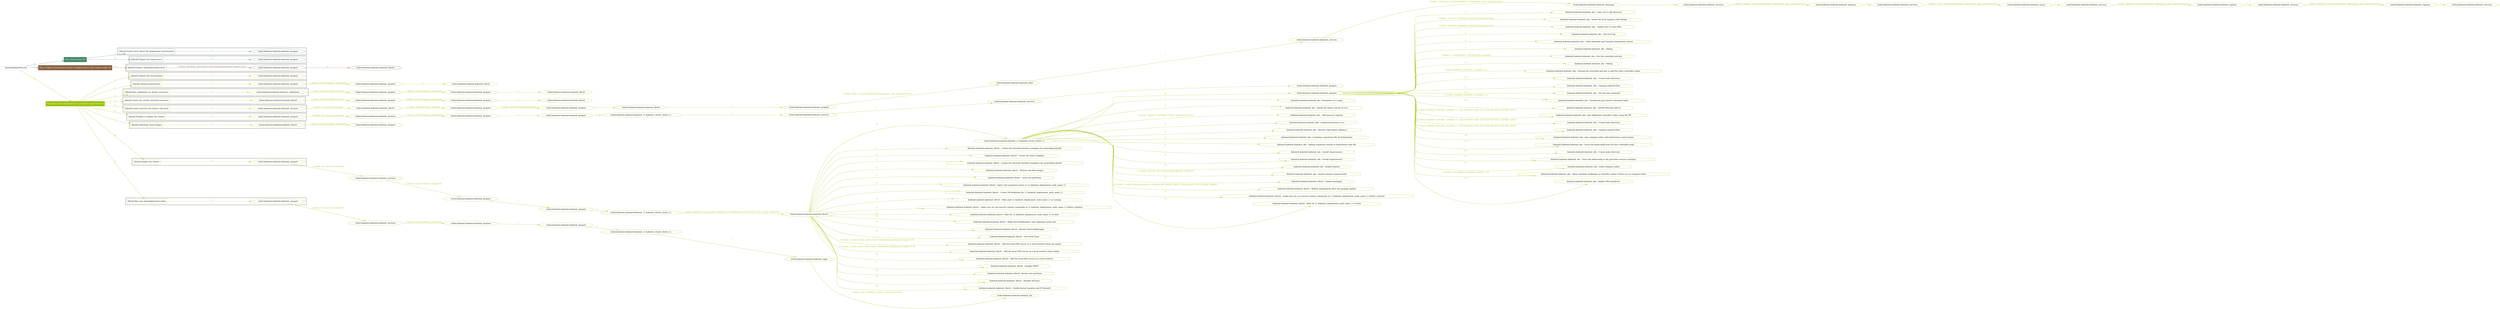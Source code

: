 digraph {
	graph [concentrate=true ordering=in rankdir=LR ratio=fill]
	edge [esep=5 sep=10]
	"kubeinit/playbook.yml" [id=root_node style=dotted]
	play_25d4cff8 [label="Play: Initial setup (1)" color="#438969" fontcolor="#ffffff" id=play_25d4cff8 shape=box style=filled tooltip=localhost]
	"kubeinit/playbook.yml" -> play_25d4cff8 [label="1 " color="#438969" fontcolor="#438969" id=edge_eccc88ea labeltooltip="1 " tooltip="1 "]
	subgraph "kubeinit.kubeinit.kubeinit_prepare" {
		role_566cef62 [label="[role] kubeinit.kubeinit.kubeinit_prepare" color="#438969" id=role_566cef62 tooltip="kubeinit.kubeinit.kubeinit_prepare"]
	}
	subgraph "kubeinit.kubeinit.kubeinit_prepare" {
		role_24c5289b [label="[role] kubeinit.kubeinit.kubeinit_prepare" color="#438969" id=role_24c5289b tooltip="kubeinit.kubeinit.kubeinit_prepare"]
	}
	subgraph "Play: Initial setup (1)" {
		play_25d4cff8 -> block_ff0332da [label=1 color="#438969" fontcolor="#438969" id=edge_4b5d6880 labeltooltip=1 tooltip=1]
		subgraph cluster_block_ff0332da {
			block_ff0332da [label="[block] Gather facts about the deployment environment" color="#438969" id=block_ff0332da labeltooltip="Gather facts about the deployment environment" shape=box tooltip="Gather facts about the deployment environment"]
			block_ff0332da -> role_566cef62 [label="1 " color="#438969" fontcolor="#438969" id=edge_ce336c40 labeltooltip="1 " tooltip="1 "]
		}
		play_25d4cff8 -> block_4d7ff78f [label=2 color="#438969" fontcolor="#438969" id=edge_49ebee37 labeltooltip=2 tooltip=2]
		subgraph cluster_block_4d7ff78f {
			block_4d7ff78f [label="[block] Prepare the hypervisors" color="#438969" id=block_4d7ff78f labeltooltip="Prepare the hypervisors" shape=box tooltip="Prepare the hypervisors"]
			block_4d7ff78f -> role_24c5289b [label="1 " color="#438969" fontcolor="#438969" id=edge_427560d4 labeltooltip="1 " tooltip="1 "]
		}
	}
	play_beb85aff [label="Play: Prepare all hypervisor hosts to deploy service and cluster nodes (0)" color="#8a6242" fontcolor="#ffffff" id=play_beb85aff shape=box style=filled tooltip="Play: Prepare all hypervisor hosts to deploy service and cluster nodes (0)"]
	"kubeinit/playbook.yml" -> play_beb85aff [label="2 " color="#8a6242" fontcolor="#8a6242" id=edge_90f81bfd labeltooltip="2 " tooltip="2 "]
	subgraph "kubeinit.kubeinit.kubeinit_libvirt" {
		role_4b53aa8c [label="[role] kubeinit.kubeinit.kubeinit_libvirt" color="#8a6242" id=role_4b53aa8c tooltip="kubeinit.kubeinit.kubeinit_libvirt"]
	}
	subgraph "kubeinit.kubeinit.kubeinit_prepare" {
		role_bb2b635c [label="[role] kubeinit.kubeinit.kubeinit_prepare" color="#8a6242" id=role_bb2b635c tooltip="kubeinit.kubeinit.kubeinit_prepare"]
		role_bb2b635c -> role_4b53aa8c [label="1 " color="#8a6242" fontcolor="#8a6242" id=edge_eee0c56d labeltooltip="1 " tooltip="1 "]
	}
	subgraph "Play: Prepare all hypervisor hosts to deploy service and cluster nodes (0)" {
		play_beb85aff -> block_033d7993 [label=1 color="#8a6242" fontcolor="#8a6242" id=edge_619ba9d8 labeltooltip=1 tooltip=1]
		subgraph cluster_block_033d7993 {
			block_033d7993 [label="[block] Prepare individual hypervisors" color="#8a6242" id=block_033d7993 labeltooltip="Prepare individual hypervisors" shape=box tooltip="Prepare individual hypervisors"]
			block_033d7993 -> role_bb2b635c [label="1 [when: inventory_hostname in hostvars['kubeinit-facts'].hypervisors]" color="#8a6242" fontcolor="#8a6242" id=edge_bcebb03f labeltooltip="1 [when: inventory_hostname in hostvars['kubeinit-facts'].hypervisors]" tooltip="1 [when: inventory_hostname in hostvars['kubeinit-facts'].hypervisors]"]
		}
	}
	play_c4cc7c0d [label="Play: Run cluster deployment on prepared hypervisors (1)" color="#9ac408" fontcolor="#ffffff" id=play_c4cc7c0d shape=box style=filled tooltip=localhost]
	"kubeinit/playbook.yml" -> play_c4cc7c0d [label="3 " color="#9ac408" fontcolor="#9ac408" id=edge_34ad4c74 labeltooltip="3 " tooltip="3 "]
	subgraph "kubeinit.kubeinit.kubeinit_prepare" {
		role_5d4e4448 [label="[role] kubeinit.kubeinit.kubeinit_prepare" color="#9ac408" id=role_5d4e4448 tooltip="kubeinit.kubeinit.kubeinit_prepare"]
	}
	subgraph "kubeinit.kubeinit.kubeinit_libvirt" {
		role_a4cd0852 [label="[role] kubeinit.kubeinit.kubeinit_libvirt" color="#9ac408" id=role_a4cd0852 tooltip="kubeinit.kubeinit.kubeinit_libvirt"]
	}
	subgraph "kubeinit.kubeinit.kubeinit_prepare" {
		role_d9de6609 [label="[role] kubeinit.kubeinit.kubeinit_prepare" color="#9ac408" id=role_d9de6609 tooltip="kubeinit.kubeinit.kubeinit_prepare"]
		role_d9de6609 -> role_a4cd0852 [label="1 " color="#9ac408" fontcolor="#9ac408" id=edge_5920735e labeltooltip="1 " tooltip="1 "]
	}
	subgraph "kubeinit.kubeinit.kubeinit_prepare" {
		role_522de191 [label="[role] kubeinit.kubeinit.kubeinit_prepare" color="#9ac408" id=role_522de191 tooltip="kubeinit.kubeinit.kubeinit_prepare"]
		role_522de191 -> role_d9de6609 [label="1 [when: not environment_prepared]" color="#9ac408" fontcolor="#9ac408" id=edge_f4ceada0 labeltooltip="1 [when: not environment_prepared]" tooltip="1 [when: not environment_prepared]"]
	}
	subgraph "kubeinit.kubeinit.kubeinit_libvirt" {
		role_58d4e484 [label="[role] kubeinit.kubeinit.kubeinit_libvirt" color="#9ac408" id=role_58d4e484 tooltip="kubeinit.kubeinit.kubeinit_libvirt"]
	}
	subgraph "kubeinit.kubeinit.kubeinit_prepare" {
		role_cf77d1a8 [label="[role] kubeinit.kubeinit.kubeinit_prepare" color="#9ac408" id=role_cf77d1a8 tooltip="kubeinit.kubeinit.kubeinit_prepare"]
		role_cf77d1a8 -> role_58d4e484 [label="1 " color="#9ac408" fontcolor="#9ac408" id=edge_91298e05 labeltooltip="1 " tooltip="1 "]
	}
	subgraph "kubeinit.kubeinit.kubeinit_prepare" {
		role_9befba9e [label="[role] kubeinit.kubeinit.kubeinit_prepare" color="#9ac408" id=role_9befba9e tooltip="kubeinit.kubeinit.kubeinit_prepare"]
		role_9befba9e -> role_cf77d1a8 [label="1 [when: not environment_prepared]" color="#9ac408" fontcolor="#9ac408" id=edge_28364aeb labeltooltip="1 [when: not environment_prepared]" tooltip="1 [when: not environment_prepared]"]
	}
	subgraph "kubeinit.kubeinit.kubeinit_validations" {
		role_46dd542e [label="[role] kubeinit.kubeinit.kubeinit_validations" color="#9ac408" id=role_46dd542e tooltip="kubeinit.kubeinit.kubeinit_validations"]
		role_46dd542e -> role_9befba9e [label="1 [when: not hypervisors_cleaned]" color="#9ac408" fontcolor="#9ac408" id=edge_39010c99 labeltooltip="1 [when: not hypervisors_cleaned]" tooltip="1 [when: not hypervisors_cleaned]"]
	}
	subgraph "kubeinit.kubeinit.kubeinit_libvirt" {
		role_db452b98 [label="[role] kubeinit.kubeinit.kubeinit_libvirt" color="#9ac408" id=role_db452b98 tooltip="kubeinit.kubeinit.kubeinit_libvirt"]
	}
	subgraph "kubeinit.kubeinit.kubeinit_prepare" {
		role_567fe2d2 [label="[role] kubeinit.kubeinit.kubeinit_prepare" color="#9ac408" id=role_567fe2d2 tooltip="kubeinit.kubeinit.kubeinit_prepare"]
		role_567fe2d2 -> role_db452b98 [label="1 " color="#9ac408" fontcolor="#9ac408" id=edge_0ab58cc9 labeltooltip="1 " tooltip="1 "]
	}
	subgraph "kubeinit.kubeinit.kubeinit_prepare" {
		role_9b9af93d [label="[role] kubeinit.kubeinit.kubeinit_prepare" color="#9ac408" id=role_9b9af93d tooltip="kubeinit.kubeinit.kubeinit_prepare"]
		role_9b9af93d -> role_567fe2d2 [label="1 [when: not environment_prepared]" color="#9ac408" fontcolor="#9ac408" id=edge_200273fc labeltooltip="1 [when: not environment_prepared]" tooltip="1 [when: not environment_prepared]"]
	}
	subgraph "kubeinit.kubeinit.kubeinit_libvirt" {
		role_679bf720 [label="[role] kubeinit.kubeinit.kubeinit_libvirt" color="#9ac408" id=role_679bf720 tooltip="kubeinit.kubeinit.kubeinit_libvirt"]
		role_679bf720 -> role_9b9af93d [label="1 [when: not hypervisors_cleaned]" color="#9ac408" fontcolor="#9ac408" id=edge_ca229fbb labeltooltip="1 [when: not hypervisors_cleaned]" tooltip="1 [when: not hypervisors_cleaned]"]
	}
	subgraph "kubeinit.kubeinit.kubeinit_services" {
		role_9907eb29 [label="[role] kubeinit.kubeinit.kubeinit_services" color="#9ac408" id=role_9907eb29 tooltip="kubeinit.kubeinit.kubeinit_services"]
	}
	subgraph "kubeinit.kubeinit.kubeinit_registry" {
		role_bda151f8 [label="[role] kubeinit.kubeinit.kubeinit_registry" color="#9ac408" id=role_bda151f8 tooltip="kubeinit.kubeinit.kubeinit_registry"]
		role_bda151f8 -> role_9907eb29 [label="1 " color="#9ac408" fontcolor="#9ac408" id=edge_46382b90 labeltooltip="1 " tooltip="1 "]
	}
	subgraph "kubeinit.kubeinit.kubeinit_services" {
		role_73ccc545 [label="[role] kubeinit.kubeinit.kubeinit_services" color="#9ac408" id=role_73ccc545 tooltip="kubeinit.kubeinit.kubeinit_services"]
		role_73ccc545 -> role_bda151f8 [label="1 [when: 'registry' in hostvars[kubeinit_deployment_node_name].services]" color="#9ac408" fontcolor="#9ac408" id=edge_8b7ba142 labeltooltip="1 [when: 'registry' in hostvars[kubeinit_deployment_node_name].services]" tooltip="1 [when: 'registry' in hostvars[kubeinit_deployment_node_name].services]"]
	}
	subgraph "kubeinit.kubeinit.kubeinit_apache" {
		role_e4fb19a1 [label="[role] kubeinit.kubeinit.kubeinit_apache" color="#9ac408" id=role_e4fb19a1 tooltip="kubeinit.kubeinit.kubeinit_apache"]
		role_e4fb19a1 -> role_73ccc545 [label="1 " color="#9ac408" fontcolor="#9ac408" id=edge_e26dc225 labeltooltip="1 " tooltip="1 "]
	}
	subgraph "kubeinit.kubeinit.kubeinit_services" {
		role_4ef1f3cf [label="[role] kubeinit.kubeinit.kubeinit_services" color="#9ac408" id=role_4ef1f3cf tooltip="kubeinit.kubeinit.kubeinit_services"]
		role_4ef1f3cf -> role_e4fb19a1 [label="1 [when: 'apache' in hostvars[kubeinit_deployment_node_name].services]" color="#9ac408" fontcolor="#9ac408" id=edge_2c8caad0 labeltooltip="1 [when: 'apache' in hostvars[kubeinit_deployment_node_name].services]" tooltip="1 [when: 'apache' in hostvars[kubeinit_deployment_node_name].services]"]
	}
	subgraph "kubeinit.kubeinit.kubeinit_nexus" {
		role_b795b511 [label="[role] kubeinit.kubeinit.kubeinit_nexus" color="#9ac408" id=role_b795b511 tooltip="kubeinit.kubeinit.kubeinit_nexus"]
		role_b795b511 -> role_4ef1f3cf [label="1 " color="#9ac408" fontcolor="#9ac408" id=edge_a79d94cd labeltooltip="1 " tooltip="1 "]
	}
	subgraph "kubeinit.kubeinit.kubeinit_services" {
		role_b40dce42 [label="[role] kubeinit.kubeinit.kubeinit_services" color="#9ac408" id=role_b40dce42 tooltip="kubeinit.kubeinit.kubeinit_services"]
		role_b40dce42 -> role_b795b511 [label="1 [when: 'nexus' in hostvars[kubeinit_deployment_node_name].services]" color="#9ac408" fontcolor="#9ac408" id=edge_aa61cf50 labeltooltip="1 [when: 'nexus' in hostvars[kubeinit_deployment_node_name].services]" tooltip="1 [when: 'nexus' in hostvars[kubeinit_deployment_node_name].services]"]
	}
	subgraph "kubeinit.kubeinit.kubeinit_haproxy" {
		role_4c845b69 [label="[role] kubeinit.kubeinit.kubeinit_haproxy" color="#9ac408" id=role_4c845b69 tooltip="kubeinit.kubeinit.kubeinit_haproxy"]
		role_4c845b69 -> role_b40dce42 [label="1 " color="#9ac408" fontcolor="#9ac408" id=edge_d55595ce labeltooltip="1 " tooltip="1 "]
	}
	subgraph "kubeinit.kubeinit.kubeinit_services" {
		role_cb2b377e [label="[role] kubeinit.kubeinit.kubeinit_services" color="#9ac408" id=role_cb2b377e tooltip="kubeinit.kubeinit.kubeinit_services"]
		role_cb2b377e -> role_4c845b69 [label="1 [when: 'haproxy' in hostvars[kubeinit_deployment_node_name].services]" color="#9ac408" fontcolor="#9ac408" id=edge_18238c3b labeltooltip="1 [when: 'haproxy' in hostvars[kubeinit_deployment_node_name].services]" tooltip="1 [when: 'haproxy' in hostvars[kubeinit_deployment_node_name].services]"]
	}
	subgraph "kubeinit.kubeinit.kubeinit_dnsmasq" {
		role_517e0c2c [label="[role] kubeinit.kubeinit.kubeinit_dnsmasq" color="#9ac408" id=role_517e0c2c tooltip="kubeinit.kubeinit.kubeinit_dnsmasq"]
		role_517e0c2c -> role_cb2b377e [label="1 " color="#9ac408" fontcolor="#9ac408" id=edge_65262f21 labeltooltip="1 " tooltip="1 "]
	}
	subgraph "kubeinit.kubeinit.kubeinit_services" {
		role_4d2d14d3 [label="[role] kubeinit.kubeinit.kubeinit_services" color="#9ac408" id=role_4d2d14d3 tooltip="kubeinit.kubeinit.kubeinit_services"]
		role_4d2d14d3 -> role_517e0c2c [label="1 [when: 'dnsmasq' in hostvars[kubeinit_deployment_node_name].services]" color="#9ac408" fontcolor="#9ac408" id=edge_acee4762 labeltooltip="1 [when: 'dnsmasq' in hostvars[kubeinit_deployment_node_name].services]" tooltip="1 [when: 'dnsmasq' in hostvars[kubeinit_deployment_node_name].services]"]
	}
	subgraph "kubeinit.kubeinit.kubeinit_bind" {
		role_1afdcab1 [label="[role] kubeinit.kubeinit.kubeinit_bind" color="#9ac408" id=role_1afdcab1 tooltip="kubeinit.kubeinit.kubeinit_bind"]
		role_1afdcab1 -> role_4d2d14d3 [label="1 " color="#9ac408" fontcolor="#9ac408" id=edge_05e22a63 labeltooltip="1 " tooltip="1 "]
	}
	subgraph "kubeinit.kubeinit.kubeinit_prepare" {
		role_0d8d2126 [label="[role] kubeinit.kubeinit.kubeinit_prepare" color="#9ac408" id=role_0d8d2126 tooltip="kubeinit.kubeinit.kubeinit_prepare"]
		role_0d8d2126 -> role_1afdcab1 [label="1 [when: 'bind' in hostvars[kubeinit_deployment_node_name].services]" color="#9ac408" fontcolor="#9ac408" id=edge_1fe2ee3d labeltooltip="1 [when: 'bind' in hostvars[kubeinit_deployment_node_name].services]" tooltip="1 [when: 'bind' in hostvars[kubeinit_deployment_node_name].services]"]
	}
	subgraph "kubeinit.kubeinit.kubeinit_libvirt" {
		role_2ccdebef [label="[role] kubeinit.kubeinit.kubeinit_libvirt" color="#9ac408" id=role_2ccdebef tooltip="kubeinit.kubeinit.kubeinit_libvirt"]
		role_2ccdebef -> role_0d8d2126 [label="1 " color="#9ac408" fontcolor="#9ac408" id=edge_4c75c05b labeltooltip="1 " tooltip="1 "]
	}
	subgraph "kubeinit.kubeinit.kubeinit_prepare" {
		role_1eeb3e21 [label="[role] kubeinit.kubeinit.kubeinit_prepare" color="#9ac408" id=role_1eeb3e21 tooltip="kubeinit.kubeinit.kubeinit_prepare"]
		role_1eeb3e21 -> role_2ccdebef [label="1 " color="#9ac408" fontcolor="#9ac408" id=edge_7ae4fd40 labeltooltip="1 " tooltip="1 "]
	}
	subgraph "kubeinit.kubeinit.kubeinit_prepare" {
		role_206b1384 [label="[role] kubeinit.kubeinit.kubeinit_prepare" color="#9ac408" id=role_206b1384 tooltip="kubeinit.kubeinit.kubeinit_prepare"]
		role_206b1384 -> role_1eeb3e21 [label="1 [when: not environment_prepared]" color="#9ac408" fontcolor="#9ac408" id=edge_b57581e1 labeltooltip="1 [when: not environment_prepared]" tooltip="1 [when: not environment_prepared]"]
	}
	subgraph "kubeinit.kubeinit.kubeinit_libvirt" {
		role_ffdcd40e [label="[role] kubeinit.kubeinit.kubeinit_libvirt" color="#9ac408" id=role_ffdcd40e tooltip="kubeinit.kubeinit.kubeinit_libvirt"]
		role_ffdcd40e -> role_206b1384 [label="1 [when: not hypervisors_cleaned]" color="#9ac408" fontcolor="#9ac408" id=edge_49ebe0ff labeltooltip="1 [when: not hypervisors_cleaned]" tooltip="1 [when: not hypervisors_cleaned]"]
	}
	subgraph "kubeinit.kubeinit.kubeinit_services" {
		role_3fd97205 [label="[role] kubeinit.kubeinit.kubeinit_services" color="#9ac408" id=role_3fd97205 tooltip="kubeinit.kubeinit.kubeinit_services"]
		role_3fd97205 -> role_ffdcd40e [label="1 [when: not network_created]" color="#9ac408" fontcolor="#9ac408" id=edge_d7a57358 labeltooltip="1 [when: not network_created]" tooltip="1 [when: not network_created]"]
	}
	subgraph "kubeinit.kubeinit.kubeinit_prepare" {
		role_5e8d46b2 [label="[role] kubeinit.kubeinit.kubeinit_prepare" color="#9ac408" id=role_5e8d46b2 tooltip="kubeinit.kubeinit.kubeinit_prepare"]
	}
	subgraph "kubeinit.kubeinit.kubeinit_services" {
		role_e5d30e59 [label="[role] kubeinit.kubeinit.kubeinit_services" color="#9ac408" id=role_e5d30e59 tooltip="kubeinit.kubeinit.kubeinit_services"]
		role_e5d30e59 -> role_5e8d46b2 [label="1 " color="#9ac408" fontcolor="#9ac408" id=edge_adb76751 labeltooltip="1 " tooltip="1 "]
	}
	subgraph "kubeinit.kubeinit.kubeinit_services" {
		role_19e60021 [label="[role] kubeinit.kubeinit.kubeinit_services" color="#9ac408" id=role_19e60021 tooltip="kubeinit.kubeinit.kubeinit_services"]
		role_19e60021 -> role_e5d30e59 [label="1 " color="#9ac408" fontcolor="#9ac408" id=edge_6dd9196a labeltooltip="1 " tooltip="1 "]
	}
	subgraph "kubeinit.kubeinit.kubeinit_{{ kubeinit_cluster_distro }}" {
		role_4353f0cf [label="[role] kubeinit.kubeinit.kubeinit_{{ kubeinit_cluster_distro }}" color="#9ac408" id=role_4353f0cf tooltip="kubeinit.kubeinit.kubeinit_{{ kubeinit_cluster_distro }}"]
		role_4353f0cf -> role_19e60021 [label="1 " color="#9ac408" fontcolor="#9ac408" id=edge_943a24c2 labeltooltip="1 " tooltip="1 "]
	}
	subgraph "kubeinit.kubeinit.kubeinit_prepare" {
		role_b2ebf149 [label="[role] kubeinit.kubeinit.kubeinit_prepare" color="#9ac408" id=role_b2ebf149 tooltip="kubeinit.kubeinit.kubeinit_prepare"]
		role_b2ebf149 -> role_4353f0cf [label="1 " color="#9ac408" fontcolor="#9ac408" id=edge_21072fef labeltooltip="1 " tooltip="1 "]
	}
	subgraph "kubeinit.kubeinit.kubeinit_prepare" {
		role_5cb00a07 [label="[role] kubeinit.kubeinit.kubeinit_prepare" color="#9ac408" id=role_5cb00a07 tooltip="kubeinit.kubeinit.kubeinit_prepare"]
		role_5cb00a07 -> role_b2ebf149 [label="1 " color="#9ac408" fontcolor="#9ac408" id=edge_cfc3becd labeltooltip="1 " tooltip="1 "]
	}
	subgraph "kubeinit.kubeinit.kubeinit_services" {
		role_cc277acc [label="[role] kubeinit.kubeinit.kubeinit_services" color="#9ac408" id=role_cc277acc tooltip="kubeinit.kubeinit.kubeinit_services"]
		role_cc277acc -> role_5cb00a07 [label="1 [when: not environment_prepared]" color="#9ac408" fontcolor="#9ac408" id=edge_1f2b9975 labeltooltip="1 [when: not environment_prepared]" tooltip="1 [when: not environment_prepared]"]
	}
	subgraph "kubeinit.kubeinit.kubeinit_prepare" {
		role_132222e3 [label="[role] kubeinit.kubeinit.kubeinit_prepare" color="#9ac408" id=role_132222e3 tooltip="kubeinit.kubeinit.kubeinit_prepare"]
		role_132222e3 -> role_cc277acc [label="1 [when: not services_prepared]" color="#9ac408" fontcolor="#9ac408" id=edge_d7dec019 labeltooltip="1 [when: not services_prepared]" tooltip="1 [when: not services_prepared]"]
	}
	subgraph "kubeinit.kubeinit.kubeinit_prepare" {
		role_d0d5857c [label="[role] kubeinit.kubeinit.kubeinit_prepare" color="#9ac408" id=role_d0d5857c tooltip="kubeinit.kubeinit.kubeinit_prepare"]
	}
	subgraph "kubeinit.kubeinit.kubeinit_libvirt" {
		role_dea220af [label="[role] kubeinit.kubeinit.kubeinit_libvirt" color="#9ac408" id=role_dea220af tooltip="kubeinit.kubeinit.kubeinit_libvirt"]
		role_dea220af -> role_d0d5857c [label="1 [when: not environment_prepared]" color="#9ac408" fontcolor="#9ac408" id=edge_433ea2c4 labeltooltip="1 [when: not environment_prepared]" tooltip="1 [when: not environment_prepared]"]
	}
	subgraph "kubeinit.kubeinit.kubeinit_prepare" {
		role_d3635719 [label="[role] kubeinit.kubeinit.kubeinit_prepare" color="#9ac408" id=role_d3635719 tooltip="kubeinit.kubeinit.kubeinit_prepare"]
		task_dabae607 [label="kubeinit.kubeinit.kubeinit_eks : Copy cert to pki directory" color="#9ac408" id=task_dabae607 shape=octagon tooltip="kubeinit.kubeinit.kubeinit_eks : Copy cert to pki directory"]
		role_d3635719 -> task_dabae607 [label="1 " color="#9ac408" fontcolor="#9ac408" id=edge_373bfce4 labeltooltip="1 " tooltip="1 "]
		task_c1952fc8 [label="kubeinit.kubeinit.kubeinit_eks : Insert the local registry auth details" color="#9ac408" id=task_c1952fc8 shape=octagon tooltip="kubeinit.kubeinit.kubeinit_eks : Insert the local registry auth details"]
		role_d3635719 -> task_c1952fc8 [label="2 [when: 'registry' in kubeinit_cluster_hostvars.services]" color="#9ac408" fontcolor="#9ac408" id=edge_e4bd1c5e labeltooltip="2 [when: 'registry' in kubeinit_cluster_hostvars.services]" tooltip="2 [when: 'registry' in kubeinit_cluster_hostvars.services]"]
		task_b2b4d047 [label="kubeinit.kubeinit.kubeinit_eks : Update the CA certs files" color="#9ac408" id=task_b2b4d047 shape=octagon tooltip="kubeinit.kubeinit.kubeinit_eks : Update the CA certs files"]
		role_d3635719 -> task_b2b4d047 [label="3 [when: 'registry' in kubeinit_cluster_hostvars.services]" color="#9ac408" fontcolor="#9ac408" id=edge_6d381536 labeltooltip="3 [when: 'registry' in kubeinit_cluster_hostvars.services]" tooltip="3 [when: 'registry' in kubeinit_cluster_hostvars.services]"]
		task_db11859f [label="kubeinit.kubeinit.kubeinit_eks : Get etcd tag" color="#9ac408" id=task_db11859f shape=octagon tooltip="kubeinit.kubeinit.kubeinit_eks : Get etcd tag"]
		role_d3635719 -> task_db11859f [label="4 " color="#9ac408" fontcolor="#9ac408" id=edge_cabb2e31 labeltooltip="4 " tooltip="4 "]
		task_080b0b64 [label="kubeinit.kubeinit.kubeinit_eks : Clean kubeadm and initialize Kubernetes cluster" color="#9ac408" id=task_080b0b64 shape=octagon tooltip="kubeinit.kubeinit.kubeinit_eks : Clean kubeadm and initialize Kubernetes cluster"]
		role_d3635719 -> task_080b0b64 [label="5 " color="#9ac408" fontcolor="#9ac408" id=edge_b582f511 labeltooltip="5 " tooltip="5 "]
		task_0b3319e0 [label="kubeinit.kubeinit.kubeinit_eks : Debug" color="#9ac408" id=task_0b3319e0 shape=octagon tooltip="kubeinit.kubeinit.kubeinit_eks : Debug"]
		role_d3635719 -> task_0b3319e0 [label="6 " color="#9ac408" fontcolor="#9ac408" id=edge_db558185 labeltooltip="6 " tooltip="6 "]
		task_a0fc0f65 [label="kubeinit.kubeinit.kubeinit_eks : Get the controller join key" color="#9ac408" id=task_a0fc0f65 shape=octagon tooltip="kubeinit.kubeinit.kubeinit_eks : Get the controller join key"]
		role_d3635719 -> task_a0fc0f65 [label="7 [when: ('--control-plane --certificate-key' in item)]" color="#9ac408" fontcolor="#9ac408" id=edge_b23ad523 labeltooltip="7 [when: ('--control-plane --certificate-key' in item)]" tooltip="7 [when: ('--control-plane --certificate-key' in item)]"]
		task_83ccf1cf [label="kubeinit.kubeinit.kubeinit_eks : Debug" color="#9ac408" id=task_83ccf1cf shape=octagon tooltip="kubeinit.kubeinit.kubeinit_eks : Debug"]
		role_d3635719 -> task_83ccf1cf [label="8 " color="#9ac408" fontcolor="#9ac408" id=edge_66f2ed84 labeltooltip="8 " tooltip="8 "]
		task_ef63aa0d [label="kubeinit.kubeinit.kubeinit_eks : Storing the controller join key to add the other controller nodes." color="#9ac408" id=task_ef63aa0d shape=octagon tooltip="kubeinit.kubeinit.kubeinit_eks : Storing the controller join key to add the other controller nodes."]
		role_d3635719 -> task_ef63aa0d [label="9 [when: kubeinit_controller_count|int > 1]" color="#9ac408" fontcolor="#9ac408" id=edge_801c175c labeltooltip="9 [when: kubeinit_controller_count|int > 1]" tooltip="9 [when: kubeinit_controller_count|int > 1]"]
		task_159834a8 [label="kubeinit.kubeinit.kubeinit_eks : Create kube directory" color="#9ac408" id=task_159834a8 shape=octagon tooltip="kubeinit.kubeinit.kubeinit_eks : Create kube directory"]
		role_d3635719 -> task_159834a8 [label="10 " color="#9ac408" fontcolor="#9ac408" id=edge_4719cd63 labeltooltip="10 " tooltip="10 "]
		task_8dcb3b4a [label="kubeinit.kubeinit.kubeinit_eks : Copying required files" color="#9ac408" id=task_8dcb3b4a shape=octagon tooltip="kubeinit.kubeinit.kubeinit_eks : Copying required files"]
		role_d3635719 -> task_8dcb3b4a [label="11 " color="#9ac408" fontcolor="#9ac408" id=edge_b98fe2ba labeltooltip="11 " tooltip="11 "]
		task_48ca636a [label="kubeinit.kubeinit.kubeinit_eks : Get the join command" color="#9ac408" id=task_48ca636a shape=octagon tooltip="kubeinit.kubeinit.kubeinit_eks : Get the join command"]
		role_d3635719 -> task_48ca636a [label="12 " color="#9ac408" fontcolor="#9ac408" id=edge_4b8d084d labeltooltip="12 " tooltip="12 "]
		task_a0e916af [label="kubeinit.kubeinit.kubeinit_eks : Storing the join cluster command token." color="#9ac408" id=task_a0e916af shape=octagon tooltip="kubeinit.kubeinit.kubeinit_eks : Storing the join cluster command token."]
		role_d3635719 -> task_a0e916af [label="13 [when: kubeinit_controller_count|int > 1]" color="#9ac408" fontcolor="#9ac408" id=edge_981b7a9c labeltooltip="13 [when: kubeinit_controller_count|int > 1]" tooltip="13 [when: kubeinit_controller_count|int > 1]"]
		task_e775b40a [label="kubeinit.kubeinit.kubeinit_eks : Install Network Add-on" color="#9ac408" id=task_e775b40a shape=octagon tooltip="kubeinit.kubeinit.kubeinit_eks : Install Network Add-on"]
		role_d3635719 -> task_e775b40a [label="14 " color="#9ac408" fontcolor="#9ac408" id=edge_a2598efd labeltooltip="14 " tooltip="14 "]
		task_4cac29a9 [label="kubeinit.kubeinit.kubeinit_eks : Join additional controller nodes using the PK" color="#9ac408" id=task_4cac29a9 shape=octagon tooltip="kubeinit.kubeinit.kubeinit_eks : Join additional controller nodes using the PK"]
		role_d3635719 -> task_4cac29a9 [label="15 [when: kubeinit_controller_count|int > 1 and controller_node not in kubeinit_first_controller_node]" color="#9ac408" fontcolor="#9ac408" id=edge_0b6de75b labeltooltip="15 [when: kubeinit_controller_count|int > 1 and controller_node not in kubeinit_first_controller_node]" tooltip="15 [when: kubeinit_controller_count|int > 1 and controller_node not in kubeinit_first_controller_node]"]
		task_b9d4c9d8 [label="kubeinit.kubeinit.kubeinit_eks : Create kube directory" color="#9ac408" id=task_b9d4c9d8 shape=octagon tooltip="kubeinit.kubeinit.kubeinit_eks : Create kube directory"]
		role_d3635719 -> task_b9d4c9d8 [label="16 [when: kubeinit_controller_count|int > 1 and controller_node not in kubeinit_first_controller_node]" color="#9ac408" fontcolor="#9ac408" id=edge_c90d6ceb labeltooltip="16 [when: kubeinit_controller_count|int > 1 and controller_node not in kubeinit_first_controller_node]" tooltip="16 [when: kubeinit_controller_count|int > 1 and controller_node not in kubeinit_first_controller_node]"]
		task_ce3fbbc3 [label="kubeinit.kubeinit.kubeinit_eks : Copying required files" color="#9ac408" id=task_ce3fbbc3 shape=octagon tooltip="kubeinit.kubeinit.kubeinit_eks : Copying required files"]
		role_d3635719 -> task_ce3fbbc3 [label="17 [when: kubeinit_controller_count|int > 1 and controller_node not in kubeinit_first_controller_node]" color="#9ac408" fontcolor="#9ac408" id=edge_7523acc3 labeltooltip="17 [when: kubeinit_controller_count|int > 1 and controller_node not in kubeinit_first_controller_node]" tooltip="17 [when: kubeinit_controller_count|int > 1 and controller_node not in kubeinit_first_controller_node]"]
		task_0bc9404b [label="kubeinit.kubeinit.kubeinit_eks : Join compute nodes with kubernetes control plane" color="#9ac408" id=task_0bc9404b shape=octagon tooltip="kubeinit.kubeinit.kubeinit_eks : Join compute nodes with kubernetes control plane"]
		role_d3635719 -> task_0bc9404b [label="18 " color="#9ac408" fontcolor="#9ac408" id=edge_05c0adbb labeltooltip="18 " tooltip="18 "]
		task_cac29de5 [label="kubeinit.kubeinit.kubeinit_eks : Fetch the kubeconfig from the first controller node" color="#9ac408" id=task_cac29de5 shape=octagon tooltip="kubeinit.kubeinit.kubeinit_eks : Fetch the kubeconfig from the first controller node"]
		role_d3635719 -> task_cac29de5 [label="19 " color="#9ac408" fontcolor="#9ac408" id=edge_ca43bfa0 labeltooltip="19 " tooltip="19 "]
		task_af800dea [label="kubeinit.kubeinit.kubeinit_eks : Create kube directory" color="#9ac408" id=task_af800dea shape=octagon tooltip="kubeinit.kubeinit.kubeinit_eks : Create kube directory"]
		role_d3635719 -> task_af800dea [label="20 " color="#9ac408" fontcolor="#9ac408" id=edge_fc5af74f labeltooltip="20 " tooltip="20 "]
		task_f9b6d13c [label="kubeinit.kubeinit.kubeinit_eks : Store the kubeconfig to the provision services machine." color="#9ac408" id=task_f9b6d13c shape=octagon tooltip="kubeinit.kubeinit.kubeinit_eks : Store the kubeconfig to the provision services machine."]
		role_d3635719 -> task_f9b6d13c [label="21 " color="#9ac408" fontcolor="#9ac408" id=edge_c9347945 labeltooltip="21 " tooltip="21 "]
		task_6af89a4a [label="kubeinit.kubeinit.kubeinit_eks : Label compute nodes" color="#9ac408" id=task_6af89a4a shape=octagon tooltip="kubeinit.kubeinit.kubeinit_eks : Label compute nodes"]
		role_d3635719 -> task_6af89a4a [label="22 " color="#9ac408" fontcolor="#9ac408" id=edge_320da516 labeltooltip="22 " tooltip="22 "]
		task_b3ac45d8 [label="kubeinit.kubeinit.kubeinit_eks : Allow schedule workloads in controller nodes if there are no compute nodes" color="#9ac408" id=task_b3ac45d8 shape=octagon tooltip="kubeinit.kubeinit.kubeinit_eks : Allow schedule workloads in controller nodes if there are no compute nodes"]
		role_d3635719 -> task_b3ac45d8 [label="23 [when: not kubeinit_compute_count|int > 0]" color="#9ac408" fontcolor="#9ac408" id=edge_96abd594 labeltooltip="23 [when: not kubeinit_compute_count|int > 0]" tooltip="23 [when: not kubeinit_compute_count|int > 0]"]
		task_8ba50a32 [label="kubeinit.kubeinit.kubeinit_eks : Deploy EKS manifests." color="#9ac408" id=task_8ba50a32 shape=octagon tooltip="kubeinit.kubeinit.kubeinit_eks : Deploy EKS manifests."]
		role_d3635719 -> task_8ba50a32 [label="24 " color="#9ac408" fontcolor="#9ac408" id=edge_5fbdee6c labeltooltip="24 " tooltip="24 "]
	}
	subgraph "kubeinit.kubeinit.kubeinit_{{ kubeinit_cluster_distro }}" {
		role_d9b93540 [label="[role] kubeinit.kubeinit.kubeinit_{{ kubeinit_cluster_distro }}" color="#9ac408" id=role_d9b93540 tooltip="kubeinit.kubeinit.kubeinit_{{ kubeinit_cluster_distro }}"]
		task_246685b4 [label="kubeinit.kubeinit.kubeinit_eks : Download cri-o repos" color="#9ac408" id=task_246685b4 shape=octagon tooltip="kubeinit.kubeinit.kubeinit_eks : Download cri-o repos"]
		role_d9b93540 -> task_246685b4 [label="1 " color="#9ac408" fontcolor="#9ac408" id=edge_496c7d60 labeltooltip="1 " tooltip="1 "]
		task_60c4a9a5 [label="kubeinit.kubeinit.kubeinit_eks : Install the latest version of cri-o" color="#9ac408" id=task_60c4a9a5 shape=octagon tooltip="kubeinit.kubeinit.kubeinit_eks : Install the latest version of cri-o"]
		role_d9b93540 -> task_60c4a9a5 [label="2 " color="#9ac408" fontcolor="#9ac408" id=edge_43c75d19 labeltooltip="2 " tooltip="2 "]
		task_bc7fab27 [label="kubeinit.kubeinit.kubeinit_eks : Add insecure registry" color="#9ac408" id=task_bc7fab27 shape=octagon tooltip="kubeinit.kubeinit.kubeinit_eks : Add insecure registry"]
		role_d9b93540 -> task_bc7fab27 [label="3 [when: 'registry' in kubeinit_cluster_hostvars.services]" color="#9ac408" fontcolor="#9ac408" id=edge_eca72aa1 labeltooltip="3 [when: 'registry' in kubeinit_cluster_hostvars.services]" tooltip="3 [when: 'registry' in kubeinit_cluster_hostvars.services]"]
		task_4b2fa83a [label="kubeinit.kubeinit.kubeinit_eks : Enable/start/status cri-o" color="#9ac408" id=task_4b2fa83a shape=octagon tooltip="kubeinit.kubeinit.kubeinit_eks : Enable/start/status cri-o"]
		role_d9b93540 -> task_4b2fa83a [label="4 " color="#9ac408" fontcolor="#9ac408" id=edge_b464c081 labeltooltip="4 " tooltip="4 "]
		task_f9706f9d [label="kubeinit.kubeinit.kubeinit_eks : Remove repo before adding it" color="#9ac408" id=task_f9706f9d shape=octagon tooltip="kubeinit.kubeinit.kubeinit_eks : Remove repo before adding it"]
		role_d9b93540 -> task_f9706f9d [label="5 " color="#9ac408" fontcolor="#9ac408" id=edge_deefae7f labeltooltip="5 " tooltip="5 "]
		task_150f59f4 [label="kubeinit.kubeinit.kubeinit_eks : Creating a repository file for Kubernetes" color="#9ac408" id=task_150f59f4 shape=octagon tooltip="kubeinit.kubeinit.kubeinit_eks : Creating a repository file for Kubernetes"]
		role_d9b93540 -> task_150f59f4 [label="6 " color="#9ac408" fontcolor="#9ac408" id=edge_ab717f59 labeltooltip="6 " tooltip="6 "]
		task_cf338af4 [label="kubeinit.kubeinit.kubeinit_eks : Adding repository details in Kubernetes repo file." color="#9ac408" id=task_cf338af4 shape=octagon tooltip="kubeinit.kubeinit.kubeinit_eks : Adding repository details in Kubernetes repo file."]
		role_d9b93540 -> task_cf338af4 [label="7 " color="#9ac408" fontcolor="#9ac408" id=edge_8a20cdf2 labeltooltip="7 " tooltip="7 "]
		task_7d3a6c1e [label="kubeinit.kubeinit.kubeinit_eks : Install requirements" color="#9ac408" id=task_7d3a6c1e shape=octagon tooltip="kubeinit.kubeinit.kubeinit_eks : Install requirements"]
		role_d9b93540 -> task_7d3a6c1e [label="8 " color="#9ac408" fontcolor="#9ac408" id=edge_d3221e1c labeltooltip="8 " tooltip="8 "]
		task_d81b0323 [label="kubeinit.kubeinit.kubeinit_eks : Install requirements" color="#9ac408" id=task_d81b0323 shape=octagon tooltip="kubeinit.kubeinit.kubeinit_eks : Install requirements"]
		role_d9b93540 -> task_d81b0323 [label="9 " color="#9ac408" fontcolor="#9ac408" id=edge_890ac36d labeltooltip="9 " tooltip="9 "]
		task_04c69319 [label="kubeinit.kubeinit.kubeinit_eks : Enable kubelet" color="#9ac408" id=task_04c69319 shape=octagon tooltip="kubeinit.kubeinit.kubeinit_eks : Enable kubelet"]
		role_d9b93540 -> task_04c69319 [label="10 " color="#9ac408" fontcolor="#9ac408" id=edge_0611fe6e labeltooltip="10 " tooltip="10 "]
		task_56db6c44 [label="kubeinit.kubeinit.kubeinit_eks : Install common requirements" color="#9ac408" id=task_56db6c44 shape=octagon tooltip="kubeinit.kubeinit.kubeinit_eks : Install common requirements"]
		role_d9b93540 -> task_56db6c44 [label="11 [when: kubeinit_eks_common_dependencies is defined]" color="#9ac408" fontcolor="#9ac408" id=edge_f8847c40 labeltooltip="11 [when: kubeinit_eks_common_dependencies is defined]" tooltip="11 [when: kubeinit_eks_common_dependencies is defined]"]
		task_e8a39e3c [label="kubeinit.kubeinit.kubeinit_libvirt : Update packages" color="#9ac408" id=task_e8a39e3c shape=octagon tooltip="kubeinit.kubeinit.kubeinit_libvirt : Update packages"]
		role_d9b93540 -> task_e8a39e3c [label="12 " color="#9ac408" fontcolor="#9ac408" id=edge_cfaec459 labeltooltip="12 " tooltip="12 "]
		task_1def362c [label="kubeinit.kubeinit.kubeinit_libvirt : Reboot immediately after the package update" color="#9ac408" id=task_1def362c shape=octagon tooltip="kubeinit.kubeinit.kubeinit_libvirt : Reboot immediately after the package update"]
		role_d9b93540 -> task_1def362c [label="13 [when: _result_update_packages is changed and kubeinit_libvirt_reboot_guests_after_package_update]" color="#9ac408" fontcolor="#9ac408" id=edge_8e6683e3 labeltooltip="13 [when: _result_update_packages is changed and kubeinit_libvirt_reboot_guests_after_package_update]" tooltip="13 [when: _result_update_packages is changed and kubeinit_libvirt_reboot_guests_after_package_update]"]
		task_8ac859d5 [label="kubeinit.kubeinit.kubeinit_libvirt : make sure we can execute remote commands in {{ kubeinit_deployment_node_name }} before continue" color="#9ac408" id=task_8ac859d5 shape=octagon tooltip="kubeinit.kubeinit.kubeinit_libvirt : make sure we can execute remote commands in {{ kubeinit_deployment_node_name }} before continue"]
		role_d9b93540 -> task_8ac859d5 [label="14 " color="#9ac408" fontcolor="#9ac408" id=edge_74ff6e2f labeltooltip="14 " tooltip="14 "]
		task_56e1694c [label="kubeinit.kubeinit.kubeinit_libvirt : Wait for {{ kubeinit_deployment_node_name }} to boot" color="#9ac408" id=task_56e1694c shape=octagon tooltip="kubeinit.kubeinit.kubeinit_libvirt : Wait for {{ kubeinit_deployment_node_name }} to boot"]
		role_d9b93540 -> task_56e1694c [label="15 " color="#9ac408" fontcolor="#9ac408" id=edge_cac57c07 labeltooltip="15 " tooltip="15 "]
		role_d9b93540 -> role_d3635719 [label="16 " color="#9ac408" fontcolor="#9ac408" id=edge_755331b8 labeltooltip="16 " tooltip="16 "]
	}
	subgraph "kubeinit.kubeinit.kubeinit_libvirt" {
		role_52ce5d9d [label="[role] kubeinit.kubeinit.kubeinit_libvirt" color="#9ac408" id=role_52ce5d9d tooltip="kubeinit.kubeinit.kubeinit_libvirt"]
		task_1c22c910 [label="kubeinit.kubeinit.kubeinit_libvirt : Create the network interface template for networking details" color="#9ac408" id=task_1c22c910 shape=octagon tooltip="kubeinit.kubeinit.kubeinit_libvirt : Create the network interface template for networking details"]
		role_52ce5d9d -> task_1c22c910 [label="1 " color="#9ac408" fontcolor="#9ac408" id=edge_09ac8443 labeltooltip="1 " tooltip="1 "]
		task_ba859780 [label="kubeinit.kubeinit.kubeinit_libvirt : Create the hosts template" color="#9ac408" id=task_ba859780 shape=octagon tooltip="kubeinit.kubeinit.kubeinit_libvirt : Create the hosts template"]
		role_52ce5d9d -> task_ba859780 [label="2 " color="#9ac408" fontcolor="#9ac408" id=edge_b023b770 labeltooltip="2 " tooltip="2 "]
		task_7b299c24 [label="kubeinit.kubeinit.kubeinit_libvirt : Create the network cloudinit templates for networking details" color="#9ac408" id=task_7b299c24 shape=octagon tooltip="kubeinit.kubeinit.kubeinit_libvirt : Create the network cloudinit templates for networking details"]
		role_52ce5d9d -> task_7b299c24 [label="3 " color="#9ac408" fontcolor="#9ac408" id=edge_33823c4f labeltooltip="3 " tooltip="3 "]
		task_cf4700c1 [label="kubeinit.kubeinit.kubeinit_libvirt : Remove old disk images" color="#9ac408" id=task_cf4700c1 shape=octagon tooltip="kubeinit.kubeinit.kubeinit_libvirt : Remove old disk images"]
		role_52ce5d9d -> task_cf4700c1 [label="4 " color="#9ac408" fontcolor="#9ac408" id=edge_9f6b5d22 labeltooltip="4 " tooltip="4 "]
		task_01f7f7e6 [label="kubeinit.kubeinit.kubeinit_libvirt : Grow the partitions" color="#9ac408" id=task_01f7f7e6 shape=octagon tooltip="kubeinit.kubeinit.kubeinit_libvirt : Grow the partitions"]
		role_52ce5d9d -> task_01f7f7e6 [label="5 " color="#9ac408" fontcolor="#9ac408" id=edge_daf5f0d4 labeltooltip="5 " tooltip="5 "]
		task_e03b9259 [label="kubeinit.kubeinit.kubeinit_libvirt : Inject virt-customize assets in {{ kubeinit_deployment_node_name }}" color="#9ac408" id=task_e03b9259 shape=octagon tooltip="kubeinit.kubeinit.kubeinit_libvirt : Inject virt-customize assets in {{ kubeinit_deployment_node_name }}"]
		role_52ce5d9d -> task_e03b9259 [label="6 " color="#9ac408" fontcolor="#9ac408" id=edge_cbd84b16 labeltooltip="6 " tooltip="6 "]
		task_460eaa09 [label="kubeinit.kubeinit.kubeinit_libvirt : Create VM definition for {{ kubeinit_deployment_node_name }}" color="#9ac408" id=task_460eaa09 shape=octagon tooltip="kubeinit.kubeinit.kubeinit_libvirt : Create VM definition for {{ kubeinit_deployment_node_name }}"]
		role_52ce5d9d -> task_460eaa09 [label="7 " color="#9ac408" fontcolor="#9ac408" id=edge_0db90e87 labeltooltip="7 " tooltip="7 "]
		task_b81f4194 [label="kubeinit.kubeinit.kubeinit_libvirt : Wait until {{ kubeinit_deployment_node_name }} is running" color="#9ac408" id=task_b81f4194 shape=octagon tooltip="kubeinit.kubeinit.kubeinit_libvirt : Wait until {{ kubeinit_deployment_node_name }} is running"]
		role_52ce5d9d -> task_b81f4194 [label="8 " color="#9ac408" fontcolor="#9ac408" id=edge_b829d02f labeltooltip="8 " tooltip="8 "]
		task_b503bfda [label="kubeinit.kubeinit.kubeinit_libvirt : make sure we can execute remote commands in {{ kubeinit_deployment_node_name }} before continue" color="#9ac408" id=task_b503bfda shape=octagon tooltip="kubeinit.kubeinit.kubeinit_libvirt : make sure we can execute remote commands in {{ kubeinit_deployment_node_name }} before continue"]
		role_52ce5d9d -> task_b503bfda [label="9 " color="#9ac408" fontcolor="#9ac408" id=edge_0d55b8c5 labeltooltip="9 " tooltip="9 "]
		task_fe78c5b6 [label="kubeinit.kubeinit.kubeinit_libvirt : Wait for {{ kubeinit_deployment_node_name }} to boot" color="#9ac408" id=task_fe78c5b6 shape=octagon tooltip="kubeinit.kubeinit.kubeinit_libvirt : Wait for {{ kubeinit_deployment_node_name }} to boot"]
		role_52ce5d9d -> task_fe78c5b6 [label="10 " color="#9ac408" fontcolor="#9ac408" id=edge_10577128 labeltooltip="10 " tooltip="10 "]
		task_94ebba82 [label="kubeinit.kubeinit.kubeinit_libvirt : Make NetworkManager stop updating resolv.conf" color="#9ac408" id=task_94ebba82 shape=octagon tooltip="kubeinit.kubeinit.kubeinit_libvirt : Make NetworkManager stop updating resolv.conf"]
		role_52ce5d9d -> task_94ebba82 [label="11 " color="#9ac408" fontcolor="#9ac408" id=edge_4ca22fa4 labeltooltip="11 " tooltip="11 "]
		task_e109d07c [label="kubeinit.kubeinit.kubeinit_libvirt : Restart NetworkManager" color="#9ac408" id=task_e109d07c shape=octagon tooltip="kubeinit.kubeinit.kubeinit_libvirt : Restart NetworkManager"]
		role_52ce5d9d -> task_e109d07c [label="12 " color="#9ac408" fontcolor="#9ac408" id=edge_c82ad660 labeltooltip="12 " tooltip="12 "]
		task_a6687bb4 [label="kubeinit.kubeinit.kubeinit_libvirt : Get resolv lines" color="#9ac408" id=task_a6687bb4 shape=octagon tooltip="kubeinit.kubeinit.kubeinit_libvirt : Get resolv lines"]
		role_52ce5d9d -> task_a6687bb4 [label="13 " color="#9ac408" fontcolor="#9ac408" id=edge_8b44a0cd labeltooltip="13 " tooltip="13 "]
		task_f8c3f54d [label="kubeinit.kubeinit.kubeinit_libvirt : Add the local DNS server as a local resolver when not empty" color="#9ac408" id=task_f8c3f54d shape=octagon tooltip="kubeinit.kubeinit.kubeinit_libvirt : Add the local DNS server as a local resolver when not empty"]
		role_52ce5d9d -> task_f8c3f54d [label="14 [when: (_result_resolv_conf.content | b64decode).splitlines() | length > 0]" color="#9ac408" fontcolor="#9ac408" id=edge_e6000a8d labeltooltip="14 [when: (_result_resolv_conf.content | b64decode).splitlines() | length > 0]" tooltip="14 [when: (_result_resolv_conf.content | b64decode).splitlines() | length > 0]"]
		task_4b5b3c51 [label="kubeinit.kubeinit.kubeinit_libvirt : Add the local DNS server as a local resolver when empty" color="#9ac408" id=task_4b5b3c51 shape=octagon tooltip="kubeinit.kubeinit.kubeinit_libvirt : Add the local DNS server as a local resolver when empty"]
		role_52ce5d9d -> task_4b5b3c51 [label="15 [when: (_result_resolv_conf.content | b64decode).splitlines() | length == 0]" color="#9ac408" fontcolor="#9ac408" id=edge_214428de labeltooltip="15 [when: (_result_resolv_conf.content | b64decode).splitlines() | length == 0]" tooltip="15 [when: (_result_resolv_conf.content | b64decode).splitlines() | length == 0]"]
		task_3344c7df [label="kubeinit.kubeinit.kubeinit_libvirt : Add the local DNS server as a local resolver" color="#9ac408" id=task_3344c7df shape=octagon tooltip="kubeinit.kubeinit.kubeinit_libvirt : Add the local DNS server as a local resolver"]
		role_52ce5d9d -> task_3344c7df [label="16 " color="#9ac408" fontcolor="#9ac408" id=edge_a0126d0d labeltooltip="16 " tooltip="16 "]
		task_21365bb8 [label="kubeinit.kubeinit.kubeinit_libvirt : Disable SWAP" color="#9ac408" id=task_21365bb8 shape=octagon tooltip="kubeinit.kubeinit.kubeinit_libvirt : Disable SWAP"]
		role_52ce5d9d -> task_21365bb8 [label="17 " color="#9ac408" fontcolor="#9ac408" id=edge_ac95c80c labeltooltip="17 " tooltip="17 "]
		task_a3588ba4 [label="kubeinit.kubeinit.kubeinit_libvirt : Resize root partition" color="#9ac408" id=task_a3588ba4 shape=octagon tooltip="kubeinit.kubeinit.kubeinit_libvirt : Resize root partition"]
		role_52ce5d9d -> task_a3588ba4 [label="18 " color="#9ac408" fontcolor="#9ac408" id=edge_6dcdc27a labeltooltip="18 " tooltip="18 "]
		task_5f6f8e76 [label="kubeinit.kubeinit.kubeinit_libvirt : Disable SELinux" color="#9ac408" id=task_5f6f8e76 shape=octagon tooltip="kubeinit.kubeinit.kubeinit_libvirt : Disable SELinux"]
		role_52ce5d9d -> task_5f6f8e76 [label="19 " color="#9ac408" fontcolor="#9ac408" id=edge_473b6cde labeltooltip="19 " tooltip="19 "]
		task_2f7d1d4c [label="kubeinit.kubeinit.kubeinit_libvirt : Enable kernel modules and IP forward" color="#9ac408" id=task_2f7d1d4c shape=octagon tooltip="kubeinit.kubeinit.kubeinit_libvirt : Enable kernel modules and IP forward"]
		role_52ce5d9d -> task_2f7d1d4c [label="20 " color="#9ac408" fontcolor="#9ac408" id=edge_80b9d7d7 labeltooltip="20 " tooltip="20 "]
		role_52ce5d9d -> role_d9b93540 [label="21 " color="#9ac408" fontcolor="#9ac408" id=edge_379b88cd labeltooltip="21 " tooltip="21 "]
	}
	subgraph "kubeinit.kubeinit.kubeinit_{{ kubeinit_cluster_distro }}" {
		role_8993e7fd [label="[role] kubeinit.kubeinit.kubeinit_{{ kubeinit_cluster_distro }}" color="#9ac408" id=role_8993e7fd tooltip="kubeinit.kubeinit.kubeinit_{{ kubeinit_cluster_distro }}"]
		role_8993e7fd -> role_52ce5d9d [label="1 [when: kubeinit_cluster_nodes_deployed is not defined or not kubeinit_cluster_nodes_deployed]" color="#9ac408" fontcolor="#9ac408" id=edge_e8ac478b labeltooltip="1 [when: kubeinit_cluster_nodes_deployed is not defined or not kubeinit_cluster_nodes_deployed]" tooltip="1 [when: kubeinit_cluster_nodes_deployed is not defined or not kubeinit_cluster_nodes_deployed]"]
	}
	subgraph "kubeinit.kubeinit.kubeinit_prepare" {
		role_c3ea3671 [label="[role] kubeinit.kubeinit.kubeinit_prepare" color="#9ac408" id=role_c3ea3671 tooltip="kubeinit.kubeinit.kubeinit_prepare"]
		role_c3ea3671 -> role_8993e7fd [label="1 " color="#9ac408" fontcolor="#9ac408" id=edge_47ddca1c labeltooltip="1 " tooltip="1 "]
	}
	subgraph "kubeinit.kubeinit.kubeinit_prepare" {
		role_677e9f95 [label="[role] kubeinit.kubeinit.kubeinit_prepare" color="#9ac408" id=role_677e9f95 tooltip="kubeinit.kubeinit.kubeinit_prepare"]
		role_677e9f95 -> role_c3ea3671 [label="1 " color="#9ac408" fontcolor="#9ac408" id=edge_939d0c24 labeltooltip="1 " tooltip="1 "]
	}
	subgraph "kubeinit.kubeinit.kubeinit_services" {
		role_15655d84 [label="[role] kubeinit.kubeinit.kubeinit_services" color="#9ac408" id=role_15655d84 tooltip="kubeinit.kubeinit.kubeinit_services"]
		role_15655d84 -> role_677e9f95 [label="1 [when: not environment_prepared]" color="#9ac408" fontcolor="#9ac408" id=edge_060e3529 labeltooltip="1 [when: not environment_prepared]" tooltip="1 [when: not environment_prepared]"]
	}
	subgraph "kubeinit.kubeinit.kubeinit_prepare" {
		role_7e2933fe [label="[role] kubeinit.kubeinit.kubeinit_prepare" color="#9ac408" id=role_7e2933fe tooltip="kubeinit.kubeinit.kubeinit_prepare"]
		role_7e2933fe -> role_15655d84 [label="1 [when: not services_prepared]" color="#9ac408" fontcolor="#9ac408" id=edge_e4370438 labeltooltip="1 [when: not services_prepared]" tooltip="1 [when: not services_prepared]"]
	}
	subgraph "kubeinit.kubeinit.kubeinit_nfs" {
		role_4472efaa [label="[role] kubeinit.kubeinit.kubeinit_nfs" color="#9ac408" id=role_4472efaa tooltip="kubeinit.kubeinit.kubeinit_nfs"]
	}
	subgraph "kubeinit.kubeinit.kubeinit_apps" {
		role_11cd37f7 [label="[role] kubeinit.kubeinit.kubeinit_apps" color="#9ac408" id=role_11cd37f7 tooltip="kubeinit.kubeinit.kubeinit_apps"]
		role_11cd37f7 -> role_4472efaa [label="1 [when: 'nfs' in kubeinit_cluster_hostvars.services]" color="#9ac408" fontcolor="#9ac408" id=edge_8ae53157 labeltooltip="1 [when: 'nfs' in kubeinit_cluster_hostvars.services]" tooltip="1 [when: 'nfs' in kubeinit_cluster_hostvars.services]"]
	}
	subgraph "kubeinit.kubeinit.kubeinit_{{ kubeinit_cluster_distro }}" {
		role_09eb71bc [label="[role] kubeinit.kubeinit.kubeinit_{{ kubeinit_cluster_distro }}" color="#9ac408" id=role_09eb71bc tooltip="kubeinit.kubeinit.kubeinit_{{ kubeinit_cluster_distro }}"]
		role_09eb71bc -> role_11cd37f7 [label="1 " color="#9ac408" fontcolor="#9ac408" id=edge_ad399933 labeltooltip="1 " tooltip="1 "]
	}
	subgraph "kubeinit.kubeinit.kubeinit_prepare" {
		role_6f90dfd0 [label="[role] kubeinit.kubeinit.kubeinit_prepare" color="#9ac408" id=role_6f90dfd0 tooltip="kubeinit.kubeinit.kubeinit_prepare"]
		role_6f90dfd0 -> role_09eb71bc [label="1 " color="#9ac408" fontcolor="#9ac408" id=edge_647fbfdf labeltooltip="1 " tooltip="1 "]
	}
	subgraph "kubeinit.kubeinit.kubeinit_prepare" {
		role_9386d113 [label="[role] kubeinit.kubeinit.kubeinit_prepare" color="#9ac408" id=role_9386d113 tooltip="kubeinit.kubeinit.kubeinit_prepare"]
		role_9386d113 -> role_6f90dfd0 [label="1 " color="#9ac408" fontcolor="#9ac408" id=edge_9220e62f labeltooltip="1 " tooltip="1 "]
	}
	subgraph "kubeinit.kubeinit.kubeinit_services" {
		role_e61db4ef [label="[role] kubeinit.kubeinit.kubeinit_services" color="#9ac408" id=role_e61db4ef tooltip="kubeinit.kubeinit.kubeinit_services"]
		role_e61db4ef -> role_9386d113 [label="1 [when: not environment_prepared]" color="#9ac408" fontcolor="#9ac408" id=edge_20d28887 labeltooltip="1 [when: not environment_prepared]" tooltip="1 [when: not environment_prepared]"]
	}
	subgraph "kubeinit.kubeinit.kubeinit_prepare" {
		role_6689221e [label="[role] kubeinit.kubeinit.kubeinit_prepare" color="#9ac408" id=role_6689221e tooltip="kubeinit.kubeinit.kubeinit_prepare"]
		role_6689221e -> role_e61db4ef [label="1 [when: not services_prepared]" color="#9ac408" fontcolor="#9ac408" id=edge_892e63c1 labeltooltip="1 [when: not services_prepared]" tooltip="1 [when: not services_prepared]"]
	}
	subgraph "Play: Run cluster deployment on prepared hypervisors (1)" {
		play_c4cc7c0d -> block_83b676a9 [label=1 color="#9ac408" fontcolor="#9ac408" id=edge_2aca9cc2 labeltooltip=1 tooltip=1]
		subgraph cluster_block_83b676a9 {
			block_83b676a9 [label="[block] Prepare the environment" color="#9ac408" id=block_83b676a9 labeltooltip="Prepare the environment" shape=box tooltip="Prepare the environment"]
			block_83b676a9 -> role_5d4e4448 [label="1 " color="#9ac408" fontcolor="#9ac408" id=edge_845e6a01 labeltooltip="1 " tooltip="1 "]
		}
		play_c4cc7c0d -> block_4586f257 [label=2 color="#9ac408" fontcolor="#9ac408" id=edge_b01090df labeltooltip=2 tooltip=2]
		subgraph cluster_block_4586f257 {
			block_4586f257 [label="[block] Cleanup hypervisors" color="#9ac408" id=block_4586f257 labeltooltip="Cleanup hypervisors" shape=box tooltip="Cleanup hypervisors"]
			block_4586f257 -> role_522de191 [label="1 " color="#9ac408" fontcolor="#9ac408" id=edge_c539c9f0 labeltooltip="1 " tooltip="1 "]
		}
		play_c4cc7c0d -> block_dd177e06 [label=3 color="#9ac408" fontcolor="#9ac408" id=edge_ceee674f labeltooltip=3 tooltip=3]
		subgraph cluster_block_dd177e06 {
			block_dd177e06 [label="[block] Run validations on cluster resources" color="#9ac408" id=block_dd177e06 labeltooltip="Run validations on cluster resources" shape=box tooltip="Run validations on cluster resources"]
			block_dd177e06 -> role_46dd542e [label="1 " color="#9ac408" fontcolor="#9ac408" id=edge_17cf4882 labeltooltip="1 " tooltip="1 "]
		}
		play_c4cc7c0d -> block_928e33c3 [label=4 color="#9ac408" fontcolor="#9ac408" id=edge_2919cc67 labeltooltip=4 tooltip=4]
		subgraph cluster_block_928e33c3 {
			block_928e33c3 [label="[block] Create the cluster network resources" color="#9ac408" id=block_928e33c3 labeltooltip="Create the cluster network resources" shape=box tooltip="Create the cluster network resources"]
			block_928e33c3 -> role_679bf720 [label="1 " color="#9ac408" fontcolor="#9ac408" id=edge_3e06e124 labeltooltip="1 " tooltip="1 "]
		}
		play_c4cc7c0d -> block_19eb350c [label=5 color="#9ac408" fontcolor="#9ac408" id=edge_e12562ee labeltooltip=5 tooltip=5]
		subgraph cluster_block_19eb350c {
			block_19eb350c [label="[block] Create services the cluster will need" color="#9ac408" id=block_19eb350c labeltooltip="Create services the cluster will need" shape=box tooltip="Create services the cluster will need"]
			block_19eb350c -> role_3fd97205 [label="1 " color="#9ac408" fontcolor="#9ac408" id=edge_5acab783 labeltooltip="1 " tooltip="1 "]
		}
		play_c4cc7c0d -> block_15b8c213 [label=6 color="#9ac408" fontcolor="#9ac408" id=edge_4717c3d4 labeltooltip=6 tooltip=6]
		subgraph cluster_block_15b8c213 {
			block_15b8c213 [label="[block] Prepare to deploy the cluster" color="#9ac408" id=block_15b8c213 labeltooltip="Prepare to deploy the cluster" shape=box tooltip="Prepare to deploy the cluster"]
			block_15b8c213 -> role_132222e3 [label="1 " color="#9ac408" fontcolor="#9ac408" id=edge_bea9d9d5 labeltooltip="1 " tooltip="1 "]
		}
		play_c4cc7c0d -> block_d3bbf50b [label=7 color="#9ac408" fontcolor="#9ac408" id=edge_906700f4 labeltooltip=7 tooltip=7]
		subgraph cluster_block_d3bbf50b {
			block_d3bbf50b [label="[block] Download cloud images" color="#9ac408" id=block_d3bbf50b labeltooltip="Download cloud images" shape=box tooltip="Download cloud images"]
			block_d3bbf50b -> role_dea220af [label="1 " color="#9ac408" fontcolor="#9ac408" id=edge_7b5b6ed8 labeltooltip="1 " tooltip="1 "]
		}
		play_c4cc7c0d -> block_65107156 [label=8 color="#9ac408" fontcolor="#9ac408" id=edge_ebe8f961 labeltooltip=8 tooltip=8]
		subgraph cluster_block_65107156 {
			block_65107156 [label="[block] Deploy the cluster" color="#9ac408" id=block_65107156 labeltooltip="Deploy the cluster" shape=box tooltip="Deploy the cluster"]
			block_65107156 -> role_7e2933fe [label="1 " color="#9ac408" fontcolor="#9ac408" id=edge_57b8273c labeltooltip="1 " tooltip="1 "]
		}
		play_c4cc7c0d -> block_eec4db70 [label=9 color="#9ac408" fontcolor="#9ac408" id=edge_7e1b3522 labeltooltip=9 tooltip=9]
		subgraph cluster_block_eec4db70 {
			block_eec4db70 [label="[block] Run any post-deployment tasks" color="#9ac408" id=block_eec4db70 labeltooltip="Run any post-deployment tasks" shape=box tooltip="Run any post-deployment tasks"]
			block_eec4db70 -> role_6689221e [label="1 " color="#9ac408" fontcolor="#9ac408" id=edge_fdba407d labeltooltip="1 " tooltip="1 "]
		}
	}
}
